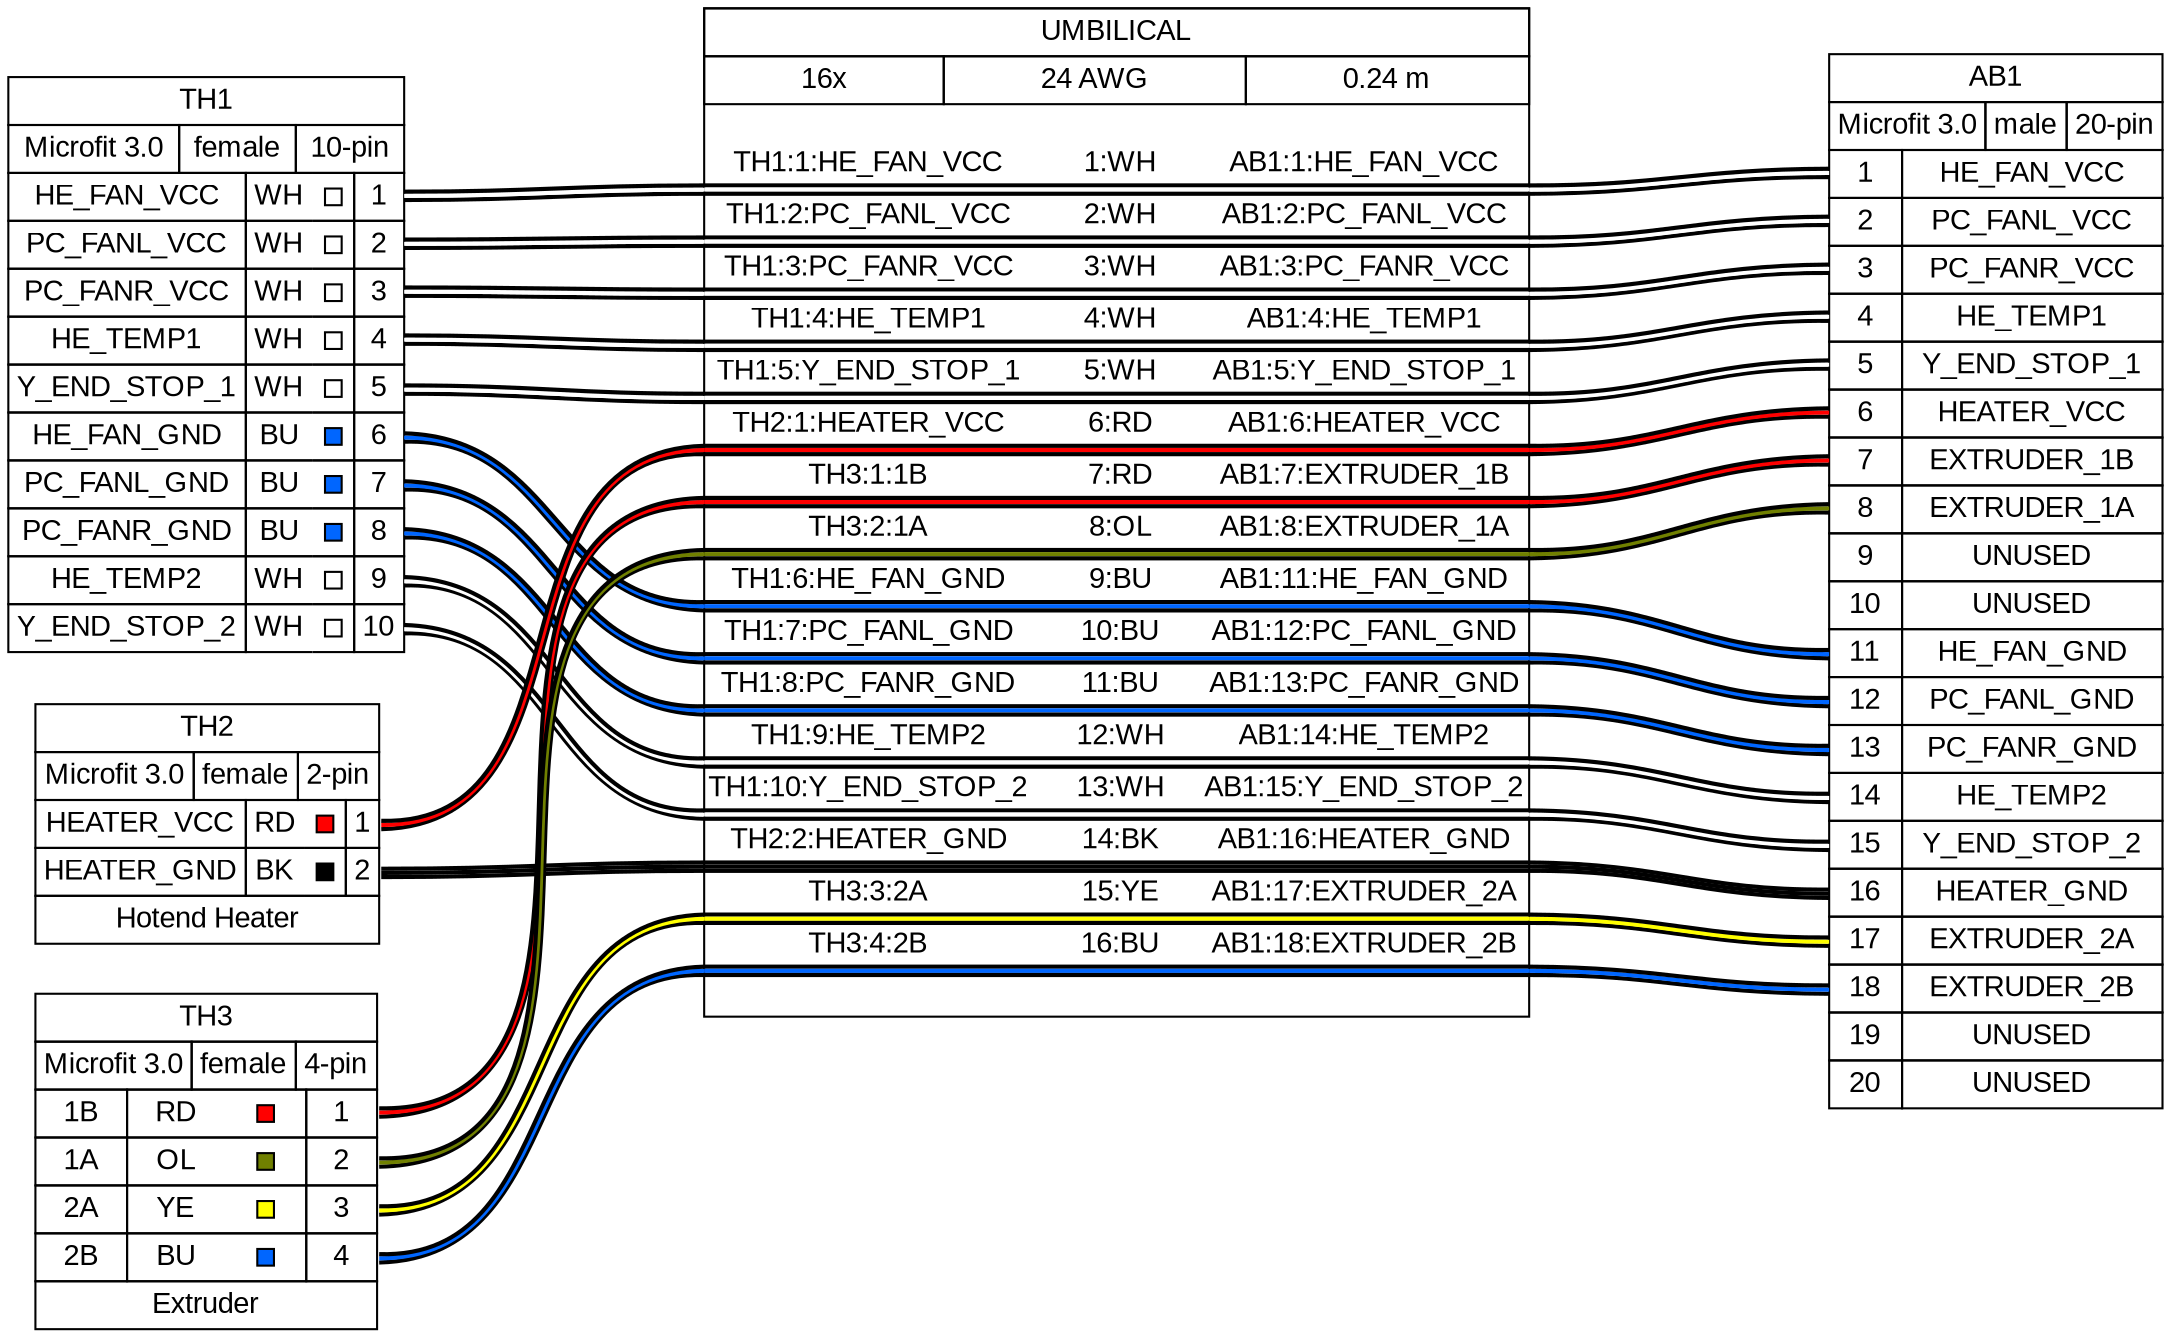 graph {
// Graph generated by WireViz 0.3-dev
// https://github.com/formatc1702/WireViz
	graph [bgcolor=white fontname=arial nodesep=0.33 rankdir=LR ranksep=2]
	node [fillcolor=white fontname=arial shape=record style=filled]
	edge [fontname=arial style=bold]
	TH1 [label=<
<table border="0" cellspacing="0" cellpadding="0">
 <tr><td>
  <table border="0" cellspacing="0" cellpadding="3" cellborder="1"><tr>
   <td balign="left">TH1</td>
  </tr></table>
 </td></tr>
 <tr><td>
  <table border="0" cellspacing="0" cellpadding="3" cellborder="1"><tr>
   <td balign="left">Microfit 3.0</td>
   <td balign="left">female</td>
   <td balign="left">10-pin</td>
  </tr></table>
 </td></tr>
 <tr><td>
  <table border="0" cellspacing="0" cellpadding="3" cellborder="1">
   <tr>
    <td>HE_FAN_VCC</td>
    <td sides="tbl">WH</td>
    <td sides="tbr">
     <table border="0" cellborder="1"><tr>
      <td bgcolor="#FFFFFF" width="8" height="8" fixedsize="true"></td>
     </tr></table>
    </td>
    <td port="p1r">1</td>
   </tr>
   <tr>
    <td>PC_FANL_VCC</td>
    <td sides="tbl">WH</td>
    <td sides="tbr">
     <table border="0" cellborder="1"><tr>
      <td bgcolor="#FFFFFF" width="8" height="8" fixedsize="true"></td>
     </tr></table>
    </td>
    <td port="p2r">2</td>
   </tr>
   <tr>
    <td>PC_FANR_VCC</td>
    <td sides="tbl">WH</td>
    <td sides="tbr">
     <table border="0" cellborder="1"><tr>
      <td bgcolor="#FFFFFF" width="8" height="8" fixedsize="true"></td>
     </tr></table>
    </td>
    <td port="p3r">3</td>
   </tr>
   <tr>
    <td>HE_TEMP1</td>
    <td sides="tbl">WH</td>
    <td sides="tbr">
     <table border="0" cellborder="1"><tr>
      <td bgcolor="#FFFFFF" width="8" height="8" fixedsize="true"></td>
     </tr></table>
    </td>
    <td port="p4r">4</td>
   </tr>
   <tr>
    <td>Y_END_STOP_1</td>
    <td sides="tbl">WH</td>
    <td sides="tbr">
     <table border="0" cellborder="1"><tr>
      <td bgcolor="#FFFFFF" width="8" height="8" fixedsize="true"></td>
     </tr></table>
    </td>
    <td port="p5r">5</td>
   </tr>
   <tr>
    <td>HE_FAN_GND</td>
    <td sides="tbl">BU</td>
    <td sides="tbr">
     <table border="0" cellborder="1"><tr>
      <td bgcolor="#0066FF" width="8" height="8" fixedsize="true"></td>
     </tr></table>
    </td>
    <td port="p6r">6</td>
   </tr>
   <tr>
    <td>PC_FANL_GND</td>
    <td sides="tbl">BU</td>
    <td sides="tbr">
     <table border="0" cellborder="1"><tr>
      <td bgcolor="#0066FF" width="8" height="8" fixedsize="true"></td>
     </tr></table>
    </td>
    <td port="p7r">7</td>
   </tr>
   <tr>
    <td>PC_FANR_GND</td>
    <td sides="tbl">BU</td>
    <td sides="tbr">
     <table border="0" cellborder="1"><tr>
      <td bgcolor="#0066FF" width="8" height="8" fixedsize="true"></td>
     </tr></table>
    </td>
    <td port="p8r">8</td>
   </tr>
   <tr>
    <td>HE_TEMP2</td>
    <td sides="tbl">WH</td>
    <td sides="tbr">
     <table border="0" cellborder="1"><tr>
      <td bgcolor="#FFFFFF" width="8" height="8" fixedsize="true"></td>
     </tr></table>
    </td>
    <td port="p9r">9</td>
   </tr>
   <tr>
    <td>Y_END_STOP_2</td>
    <td sides="tbl">WH</td>
    <td sides="tbr">
     <table border="0" cellborder="1"><tr>
      <td bgcolor="#FFFFFF" width="8" height="8" fixedsize="true"></td>
     </tr></table>
    </td>
    <td port="p10r">10</td>
   </tr>
  </table>
 </td></tr>
</table>
> fillcolor=white margin=0 shape=none style=filled]
	TH2 [label=<
<table border="0" cellspacing="0" cellpadding="0">
 <tr><td>
  <table border="0" cellspacing="0" cellpadding="3" cellborder="1"><tr>
   <td balign="left">TH2</td>
  </tr></table>
 </td></tr>
 <tr><td>
  <table border="0" cellspacing="0" cellpadding="3" cellborder="1"><tr>
   <td balign="left">Microfit 3.0</td>
   <td balign="left">female</td>
   <td balign="left">2-pin</td>
  </tr></table>
 </td></tr>
 <tr><td>
  <table border="0" cellspacing="0" cellpadding="3" cellborder="1">
   <tr>
    <td>HEATER_VCC</td>
    <td sides="tbl">RD</td>
    <td sides="tbr">
     <table border="0" cellborder="1"><tr>
      <td bgcolor="#FF0000" width="8" height="8" fixedsize="true"></td>
     </tr></table>
    </td>
    <td port="p1r">1</td>
   </tr>
   <tr>
    <td>HEATER_GND</td>
    <td sides="tbl">BK</td>
    <td sides="tbr">
     <table border="0" cellborder="1"><tr>
      <td bgcolor="#000000" width="8" height="8" fixedsize="true"></td>
     </tr></table>
    </td>
    <td port="p2r">2</td>
   </tr>
  </table>
 </td></tr>
 <tr><td>
  <table border="0" cellspacing="0" cellpadding="3" cellborder="1"><tr>
   <td balign="left">Hotend Heater</td>
  </tr></table>
 </td></tr>
</table>
> fillcolor=white margin=0 shape=none style=filled]
	TH3 [label=<
<table border="0" cellspacing="0" cellpadding="0">
 <tr><td>
  <table border="0" cellspacing="0" cellpadding="3" cellborder="1"><tr>
   <td balign="left">TH3</td>
  </tr></table>
 </td></tr>
 <tr><td>
  <table border="0" cellspacing="0" cellpadding="3" cellborder="1"><tr>
   <td balign="left">Microfit 3.0</td>
   <td balign="left">female</td>
   <td balign="left">4-pin</td>
  </tr></table>
 </td></tr>
 <tr><td>
  <table border="0" cellspacing="0" cellpadding="3" cellborder="1">
   <tr>
    <td>1B</td>
    <td sides="tbl">RD</td>
    <td sides="tbr">
     <table border="0" cellborder="1"><tr>
      <td bgcolor="#FF0000" width="8" height="8" fixedsize="true"></td>
     </tr></table>
    </td>
    <td port="p1r">1</td>
   </tr>
   <tr>
    <td>1A</td>
    <td sides="tbl">OL</td>
    <td sides="tbr">
     <table border="0" cellborder="1"><tr>
      <td bgcolor="#708000" width="8" height="8" fixedsize="true"></td>
     </tr></table>
    </td>
    <td port="p2r">2</td>
   </tr>
   <tr>
    <td>2A</td>
    <td sides="tbl">YE</td>
    <td sides="tbr">
     <table border="0" cellborder="1"><tr>
      <td bgcolor="#FFFF00" width="8" height="8" fixedsize="true"></td>
     </tr></table>
    </td>
    <td port="p3r">3</td>
   </tr>
   <tr>
    <td>2B</td>
    <td sides="tbl">BU</td>
    <td sides="tbr">
     <table border="0" cellborder="1"><tr>
      <td bgcolor="#0066FF" width="8" height="8" fixedsize="true"></td>
     </tr></table>
    </td>
    <td port="p4r">4</td>
   </tr>
  </table>
 </td></tr>
 <tr><td>
  <table border="0" cellspacing="0" cellpadding="3" cellborder="1"><tr>
   <td balign="left">Extruder</td>
  </tr></table>
 </td></tr>
</table>
> fillcolor=white margin=0 shape=none style=filled]
	AB1 [label=<
<table border="0" cellspacing="0" cellpadding="0">
 <tr><td>
  <table border="0" cellspacing="0" cellpadding="3" cellborder="1"><tr>
   <td balign="left">AB1</td>
  </tr></table>
 </td></tr>
 <tr><td>
  <table border="0" cellspacing="0" cellpadding="3" cellborder="1"><tr>
   <td balign="left">Microfit 3.0</td>
   <td balign="left">male</td>
   <td balign="left">20-pin</td>
  </tr></table>
 </td></tr>
 <tr><td>
  <table border="0" cellspacing="0" cellpadding="3" cellborder="1">
   <tr>
    <td port="p1l">1</td>
    <td>HE_FAN_VCC</td>
   </tr>
   <tr>
    <td port="p2l">2</td>
    <td>PC_FANL_VCC</td>
   </tr>
   <tr>
    <td port="p3l">3</td>
    <td>PC_FANR_VCC</td>
   </tr>
   <tr>
    <td port="p4l">4</td>
    <td>HE_TEMP1</td>
   </tr>
   <tr>
    <td port="p5l">5</td>
    <td>Y_END_STOP_1</td>
   </tr>
   <tr>
    <td port="p6l">6</td>
    <td>HEATER_VCC</td>
   </tr>
   <tr>
    <td port="p7l">7</td>
    <td>EXTRUDER_1B</td>
   </tr>
   <tr>
    <td port="p8l">8</td>
    <td>EXTRUDER_1A</td>
   </tr>
   <tr>
    <td port="p9l">9</td>
    <td>UNUSED</td>
   </tr>
   <tr>
    <td port="p10l">10</td>
    <td>UNUSED</td>
   </tr>
   <tr>
    <td port="p11l">11</td>
    <td>HE_FAN_GND</td>
   </tr>
   <tr>
    <td port="p12l">12</td>
    <td>PC_FANL_GND</td>
   </tr>
   <tr>
    <td port="p13l">13</td>
    <td>PC_FANR_GND</td>
   </tr>
   <tr>
    <td port="p14l">14</td>
    <td>HE_TEMP2</td>
   </tr>
   <tr>
    <td port="p15l">15</td>
    <td>Y_END_STOP_2</td>
   </tr>
   <tr>
    <td port="p16l">16</td>
    <td>HEATER_GND</td>
   </tr>
   <tr>
    <td port="p17l">17</td>
    <td>EXTRUDER_2A</td>
   </tr>
   <tr>
    <td port="p18l">18</td>
    <td>EXTRUDER_2B</td>
   </tr>
   <tr>
    <td port="p19l">19</td>
    <td>UNUSED</td>
   </tr>
   <tr>
    <td port="p20l">20</td>
    <td>UNUSED</td>
   </tr>
  </table>
 </td></tr>
</table>
> fillcolor=white margin=0 shape=none style=filled]
	edge [color="#000000:#ffffff:#000000"]
	TH1:p1r:e -- UMBILICAL:w1:w
	UMBILICAL:w1:e -- AB1:p1l:w
	edge [color="#000000:#ffffff:#000000"]
	TH1:p2r:e -- UMBILICAL:w2:w
	UMBILICAL:w2:e -- AB1:p2l:w
	edge [color="#000000:#ffffff:#000000"]
	TH1:p3r:e -- UMBILICAL:w3:w
	UMBILICAL:w3:e -- AB1:p3l:w
	edge [color="#000000:#ffffff:#000000"]
	TH1:p4r:e -- UMBILICAL:w4:w
	UMBILICAL:w4:e -- AB1:p4l:w
	edge [color="#000000:#ffffff:#000000"]
	TH1:p5r:e -- UMBILICAL:w5:w
	UMBILICAL:w5:e -- AB1:p5l:w
	edge [color="#000000:#0066ff:#000000"]
	TH1:p6r:e -- UMBILICAL:w9:w
	UMBILICAL:w9:e -- AB1:p11l:w
	edge [color="#000000:#0066ff:#000000"]
	TH1:p7r:e -- UMBILICAL:w10:w
	UMBILICAL:w10:e -- AB1:p12l:w
	edge [color="#000000:#0066ff:#000000"]
	TH1:p8r:e -- UMBILICAL:w11:w
	UMBILICAL:w11:e -- AB1:p13l:w
	edge [color="#000000:#ffffff:#000000"]
	TH1:p9r:e -- UMBILICAL:w12:w
	UMBILICAL:w12:e -- AB1:p14l:w
	edge [color="#000000:#ffffff:#000000"]
	TH1:p10r:e -- UMBILICAL:w13:w
	UMBILICAL:w13:e -- AB1:p15l:w
	edge [color="#000000:#ff0000:#000000"]
	TH2:p1r:e -- UMBILICAL:w6:w
	UMBILICAL:w6:e -- AB1:p6l:w
	edge [color="#000000:#000000:#000000"]
	TH2:p2r:e -- UMBILICAL:w14:w
	UMBILICAL:w14:e -- AB1:p16l:w
	edge [color="#000000:#ff0000:#000000"]
	TH3:p1r:e -- UMBILICAL:w7:w
	UMBILICAL:w7:e -- AB1:p7l:w
	edge [color="#000000:#708000:#000000"]
	TH3:p2r:e -- UMBILICAL:w8:w
	UMBILICAL:w8:e -- AB1:p8l:w
	edge [color="#000000:#ffff00:#000000"]
	TH3:p3r:e -- UMBILICAL:w15:w
	UMBILICAL:w15:e -- AB1:p17l:w
	edge [color="#000000:#0066ff:#000000"]
	TH3:p4r:e -- UMBILICAL:w16:w
	UMBILICAL:w16:e -- AB1:p18l:w
	UMBILICAL [label=<
<table border="0" cellspacing="0" cellpadding="0">
 <tr><td>
  <table border="0" cellspacing="0" cellpadding="3" cellborder="1"><tr>
   <td balign="left">UMBILICAL</td>
  </tr></table>
 </td></tr>
 <tr><td>
  <table border="0" cellspacing="0" cellpadding="3" cellborder="1"><tr>
   <td balign="left">16x</td>
   <td balign="left">24 AWG</td>
   <td balign="left">0.24 m</td>
  </tr></table>
 </td></tr>
 <tr><td>
  <table border="0" cellspacing="0" cellborder="0">
   <tr><td>&nbsp;</td></tr>
   <tr>
    <td>TH1:1:HE_FAN_VCC</td>
    <td>
     1:WH
    </td>
    <td>AB1:1:HE_FAN_VCC</td>
   </tr>
   <tr>
    <td colspan="3" border="0" cellspacing="0" cellpadding="0" port="w1" height="6">
     <table cellspacing="0" cellborder="0" border="0">
      <tr><td colspan="3" cellpadding="0" height="2" bgcolor="#000000" border="0"></td></tr>
      <tr><td colspan="3" cellpadding="0" height="2" bgcolor="#ffffff" border="0"></td></tr>
      <tr><td colspan="3" cellpadding="0" height="2" bgcolor="#000000" border="0"></td></tr>
     </table>
    </td>
   </tr>
   <tr>
    <td>TH1:2:PC_FANL_VCC</td>
    <td>
     2:WH
    </td>
    <td>AB1:2:PC_FANL_VCC</td>
   </tr>
   <tr>
    <td colspan="3" border="0" cellspacing="0" cellpadding="0" port="w2" height="6">
     <table cellspacing="0" cellborder="0" border="0">
      <tr><td colspan="3" cellpadding="0" height="2" bgcolor="#000000" border="0"></td></tr>
      <tr><td colspan="3" cellpadding="0" height="2" bgcolor="#ffffff" border="0"></td></tr>
      <tr><td colspan="3" cellpadding="0" height="2" bgcolor="#000000" border="0"></td></tr>
     </table>
    </td>
   </tr>
   <tr>
    <td>TH1:3:PC_FANR_VCC</td>
    <td>
     3:WH
    </td>
    <td>AB1:3:PC_FANR_VCC</td>
   </tr>
   <tr>
    <td colspan="3" border="0" cellspacing="0" cellpadding="0" port="w3" height="6">
     <table cellspacing="0" cellborder="0" border="0">
      <tr><td colspan="3" cellpadding="0" height="2" bgcolor="#000000" border="0"></td></tr>
      <tr><td colspan="3" cellpadding="0" height="2" bgcolor="#ffffff" border="0"></td></tr>
      <tr><td colspan="3" cellpadding="0" height="2" bgcolor="#000000" border="0"></td></tr>
     </table>
    </td>
   </tr>
   <tr>
    <td>TH1:4:HE_TEMP1</td>
    <td>
     4:WH
    </td>
    <td>AB1:4:HE_TEMP1</td>
   </tr>
   <tr>
    <td colspan="3" border="0" cellspacing="0" cellpadding="0" port="w4" height="6">
     <table cellspacing="0" cellborder="0" border="0">
      <tr><td colspan="3" cellpadding="0" height="2" bgcolor="#000000" border="0"></td></tr>
      <tr><td colspan="3" cellpadding="0" height="2" bgcolor="#ffffff" border="0"></td></tr>
      <tr><td colspan="3" cellpadding="0" height="2" bgcolor="#000000" border="0"></td></tr>
     </table>
    </td>
   </tr>
   <tr>
    <td>TH1:5:Y_END_STOP_1</td>
    <td>
     5:WH
    </td>
    <td>AB1:5:Y_END_STOP_1</td>
   </tr>
   <tr>
    <td colspan="3" border="0" cellspacing="0" cellpadding="0" port="w5" height="6">
     <table cellspacing="0" cellborder="0" border="0">
      <tr><td colspan="3" cellpadding="0" height="2" bgcolor="#000000" border="0"></td></tr>
      <tr><td colspan="3" cellpadding="0" height="2" bgcolor="#ffffff" border="0"></td></tr>
      <tr><td colspan="3" cellpadding="0" height="2" bgcolor="#000000" border="0"></td></tr>
     </table>
    </td>
   </tr>
   <tr>
    <td>TH2:1:HEATER_VCC</td>
    <td>
     6:RD
    </td>
    <td>AB1:6:HEATER_VCC</td>
   </tr>
   <tr>
    <td colspan="3" border="0" cellspacing="0" cellpadding="0" port="w6" height="6">
     <table cellspacing="0" cellborder="0" border="0">
      <tr><td colspan="3" cellpadding="0" height="2" bgcolor="#000000" border="0"></td></tr>
      <tr><td colspan="3" cellpadding="0" height="2" bgcolor="#ff0000" border="0"></td></tr>
      <tr><td colspan="3" cellpadding="0" height="2" bgcolor="#000000" border="0"></td></tr>
     </table>
    </td>
   </tr>
   <tr>
    <td>TH3:1:1B</td>
    <td>
     7:RD
    </td>
    <td>AB1:7:EXTRUDER_1B</td>
   </tr>
   <tr>
    <td colspan="3" border="0" cellspacing="0" cellpadding="0" port="w7" height="6">
     <table cellspacing="0" cellborder="0" border="0">
      <tr><td colspan="3" cellpadding="0" height="2" bgcolor="#000000" border="0"></td></tr>
      <tr><td colspan="3" cellpadding="0" height="2" bgcolor="#ff0000" border="0"></td></tr>
      <tr><td colspan="3" cellpadding="0" height="2" bgcolor="#000000" border="0"></td></tr>
     </table>
    </td>
   </tr>
   <tr>
    <td>TH3:2:1A</td>
    <td>
     8:OL
    </td>
    <td>AB1:8:EXTRUDER_1A</td>
   </tr>
   <tr>
    <td colspan="3" border="0" cellspacing="0" cellpadding="0" port="w8" height="6">
     <table cellspacing="0" cellborder="0" border="0">
      <tr><td colspan="3" cellpadding="0" height="2" bgcolor="#000000" border="0"></td></tr>
      <tr><td colspan="3" cellpadding="0" height="2" bgcolor="#708000" border="0"></td></tr>
      <tr><td colspan="3" cellpadding="0" height="2" bgcolor="#000000" border="0"></td></tr>
     </table>
    </td>
   </tr>
   <tr>
    <td>TH1:6:HE_FAN_GND</td>
    <td>
     9:BU
    </td>
    <td>AB1:11:HE_FAN_GND</td>
   </tr>
   <tr>
    <td colspan="3" border="0" cellspacing="0" cellpadding="0" port="w9" height="6">
     <table cellspacing="0" cellborder="0" border="0">
      <tr><td colspan="3" cellpadding="0" height="2" bgcolor="#000000" border="0"></td></tr>
      <tr><td colspan="3" cellpadding="0" height="2" bgcolor="#0066ff" border="0"></td></tr>
      <tr><td colspan="3" cellpadding="0" height="2" bgcolor="#000000" border="0"></td></tr>
     </table>
    </td>
   </tr>
   <tr>
    <td>TH1:7:PC_FANL_GND</td>
    <td>
     10:BU
    </td>
    <td>AB1:12:PC_FANL_GND</td>
   </tr>
   <tr>
    <td colspan="3" border="0" cellspacing="0" cellpadding="0" port="w10" height="6">
     <table cellspacing="0" cellborder="0" border="0">
      <tr><td colspan="3" cellpadding="0" height="2" bgcolor="#000000" border="0"></td></tr>
      <tr><td colspan="3" cellpadding="0" height="2" bgcolor="#0066ff" border="0"></td></tr>
      <tr><td colspan="3" cellpadding="0" height="2" bgcolor="#000000" border="0"></td></tr>
     </table>
    </td>
   </tr>
   <tr>
    <td>TH1:8:PC_FANR_GND</td>
    <td>
     11:BU
    </td>
    <td>AB1:13:PC_FANR_GND</td>
   </tr>
   <tr>
    <td colspan="3" border="0" cellspacing="0" cellpadding="0" port="w11" height="6">
     <table cellspacing="0" cellborder="0" border="0">
      <tr><td colspan="3" cellpadding="0" height="2" bgcolor="#000000" border="0"></td></tr>
      <tr><td colspan="3" cellpadding="0" height="2" bgcolor="#0066ff" border="0"></td></tr>
      <tr><td colspan="3" cellpadding="0" height="2" bgcolor="#000000" border="0"></td></tr>
     </table>
    </td>
   </tr>
   <tr>
    <td>TH1:9:HE_TEMP2</td>
    <td>
     12:WH
    </td>
    <td>AB1:14:HE_TEMP2</td>
   </tr>
   <tr>
    <td colspan="3" border="0" cellspacing="0" cellpadding="0" port="w12" height="6">
     <table cellspacing="0" cellborder="0" border="0">
      <tr><td colspan="3" cellpadding="0" height="2" bgcolor="#000000" border="0"></td></tr>
      <tr><td colspan="3" cellpadding="0" height="2" bgcolor="#ffffff" border="0"></td></tr>
      <tr><td colspan="3" cellpadding="0" height="2" bgcolor="#000000" border="0"></td></tr>
     </table>
    </td>
   </tr>
   <tr>
    <td>TH1:10:Y_END_STOP_2</td>
    <td>
     13:WH
    </td>
    <td>AB1:15:Y_END_STOP_2</td>
   </tr>
   <tr>
    <td colspan="3" border="0" cellspacing="0" cellpadding="0" port="w13" height="6">
     <table cellspacing="0" cellborder="0" border="0">
      <tr><td colspan="3" cellpadding="0" height="2" bgcolor="#000000" border="0"></td></tr>
      <tr><td colspan="3" cellpadding="0" height="2" bgcolor="#ffffff" border="0"></td></tr>
      <tr><td colspan="3" cellpadding="0" height="2" bgcolor="#000000" border="0"></td></tr>
     </table>
    </td>
   </tr>
   <tr>
    <td>TH2:2:HEATER_GND</td>
    <td>
     14:BK
    </td>
    <td>AB1:16:HEATER_GND</td>
   </tr>
   <tr>
    <td colspan="3" border="0" cellspacing="0" cellpadding="0" port="w14" height="6">
     <table cellspacing="0" cellborder="0" border="0">
      <tr><td colspan="3" cellpadding="0" height="2" bgcolor="#000000" border="0"></td></tr>
      <tr><td colspan="3" cellpadding="0" height="2" bgcolor="#000000" border="0"></td></tr>
      <tr><td colspan="3" cellpadding="0" height="2" bgcolor="#000000" border="0"></td></tr>
     </table>
    </td>
   </tr>
   <tr>
    <td>TH3:3:2A</td>
    <td>
     15:YE
    </td>
    <td>AB1:17:EXTRUDER_2A</td>
   </tr>
   <tr>
    <td colspan="3" border="0" cellspacing="0" cellpadding="0" port="w15" height="6">
     <table cellspacing="0" cellborder="0" border="0">
      <tr><td colspan="3" cellpadding="0" height="2" bgcolor="#000000" border="0"></td></tr>
      <tr><td colspan="3" cellpadding="0" height="2" bgcolor="#ffff00" border="0"></td></tr>
      <tr><td colspan="3" cellpadding="0" height="2" bgcolor="#000000" border="0"></td></tr>
     </table>
    </td>
   </tr>
   <tr>
    <td>TH3:4:2B</td>
    <td>
     16:BU
    </td>
    <td>AB1:18:EXTRUDER_2B</td>
   </tr>
   <tr>
    <td colspan="3" border="0" cellspacing="0" cellpadding="0" port="w16" height="6">
     <table cellspacing="0" cellborder="0" border="0">
      <tr><td colspan="3" cellpadding="0" height="2" bgcolor="#000000" border="0"></td></tr>
      <tr><td colspan="3" cellpadding="0" height="2" bgcolor="#0066ff" border="0"></td></tr>
      <tr><td colspan="3" cellpadding="0" height="2" bgcolor="#000000" border="0"></td></tr>
     </table>
    </td>
   </tr>
   <tr><td>&nbsp;</td></tr>
  </table>
 </td></tr>
</table>
> fillcolor=white margin=0 shape=box style=""]
}
